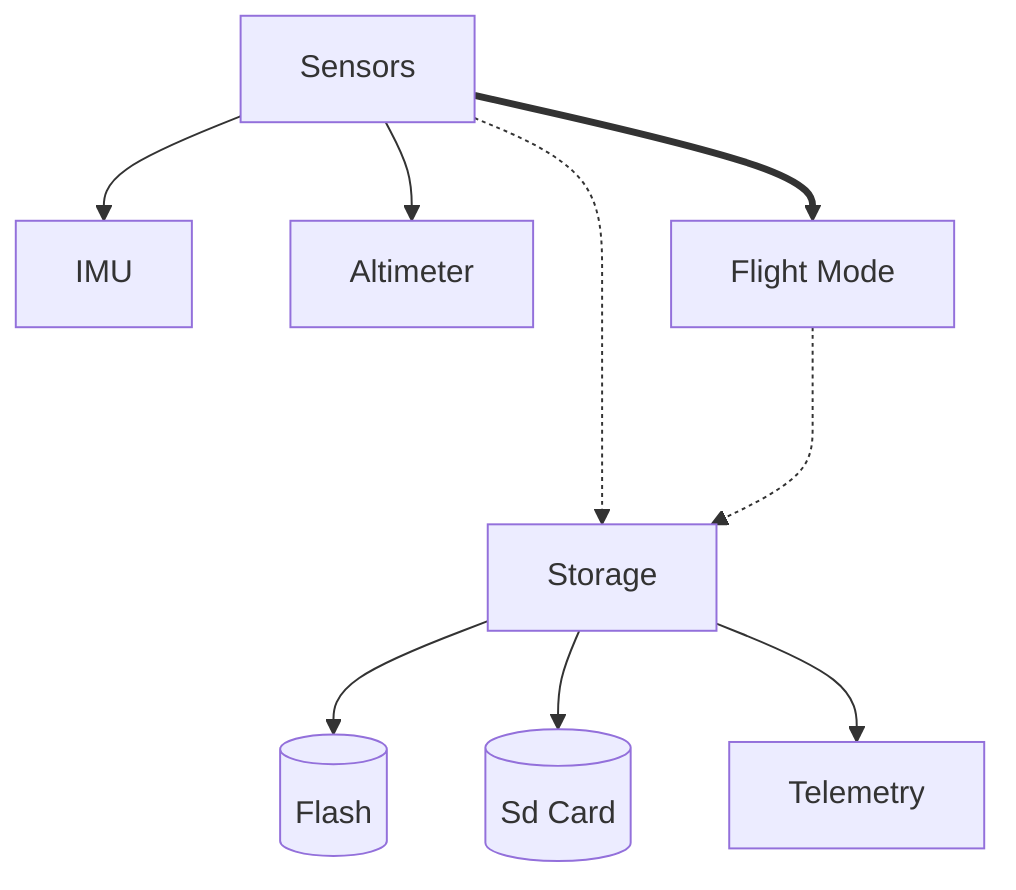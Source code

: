 flowchart TD
    A[Storage]
    A --> B[(Flash)]
    A --> C[(Sd Card)]
    A --> H[Telemetry]

    D[Sensors]
    D --> E[IMU]
    D --> F[Altimeter]
    D ==> G
    D -..-> A

    %% I[Kalman Filter]
    %% I ==> G
    %% I -..-> A

    G[Flight Mode]
    G -..->A